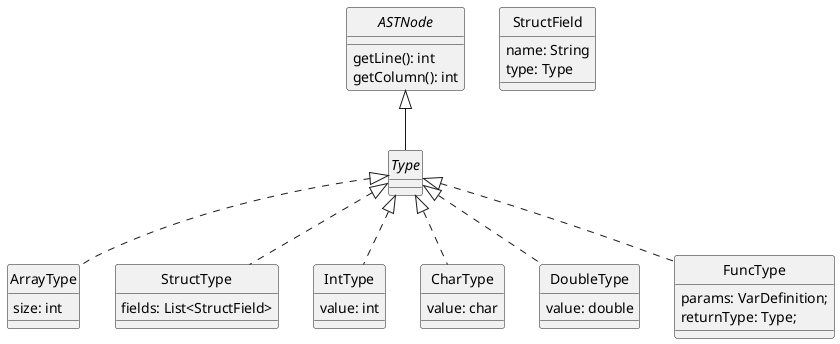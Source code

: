 @startuml Types
skinparam style strictuml
skinparam monochrome true

interface ASTNode {
    getLine(): int
    getColumn(): int
}
class ArrayType{
    size: int
}
class StructType {
    fields: List<StructField>
}
class StructField{
name: String
type: Type
}

interface Type

ASTNode <|-- Type

class IntType{
value: int
}
class CharType{
    value: char
        }
class DoubleType{
         value: double
      }
class FuncType{
params: VarDefinition;
returnType: Type;
}

Type <|.. IntType
Type <|.. CharType
Type <|.. DoubleType
Type <|.. FuncType
Type <|.. StructType
Type <|.. ArrayType

@enduml
